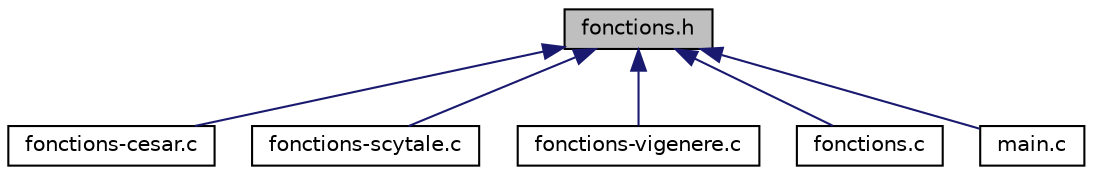 digraph "fonctions.h"
{
 // LATEX_PDF_SIZE
  edge [fontname="Helvetica",fontsize="10",labelfontname="Helvetica",labelfontsize="10"];
  node [fontname="Helvetica",fontsize="10",shape=record];
  Node1 [label="fonctions.h",height=0.2,width=0.4,color="black", fillcolor="grey75", style="filled", fontcolor="black",tooltip="TP8 - Chaînes de caractères."];
  Node1 -> Node2 [dir="back",color="midnightblue",fontsize="10",style="solid",fontname="Helvetica"];
  Node2 [label="fonctions-cesar.c",height=0.2,width=0.4,color="black", fillcolor="white", style="filled",URL="$fonctions-cesar_8c.html",tooltip="Chiffrements de messages."];
  Node1 -> Node3 [dir="back",color="midnightblue",fontsize="10",style="solid",fontname="Helvetica"];
  Node3 [label="fonctions-scytale.c",height=0.2,width=0.4,color="black", fillcolor="white", style="filled",URL="$fonctions-scytale_8c.html",tooltip="Chiffrements de messages."];
  Node1 -> Node4 [dir="back",color="midnightblue",fontsize="10",style="solid",fontname="Helvetica"];
  Node4 [label="fonctions-vigenere.c",height=0.2,width=0.4,color="black", fillcolor="white", style="filled",URL="$fonctions-vigenere_8c.html",tooltip="Chiffrements de messages."];
  Node1 -> Node5 [dir="back",color="midnightblue",fontsize="10",style="solid",fontname="Helvetica"];
  Node5 [label="fonctions.c",height=0.2,width=0.4,color="black", fillcolor="white", style="filled",URL="$fonctions_8c.html",tooltip="Chiffrements de messages."];
  Node1 -> Node6 [dir="back",color="midnightblue",fontsize="10",style="solid",fontname="Helvetica"];
  Node6 [label="main.c",height=0.2,width=0.4,color="black", fillcolor="white", style="filled",URL="$main_8c.html",tooltip="Chiffrements de messages."];
}
